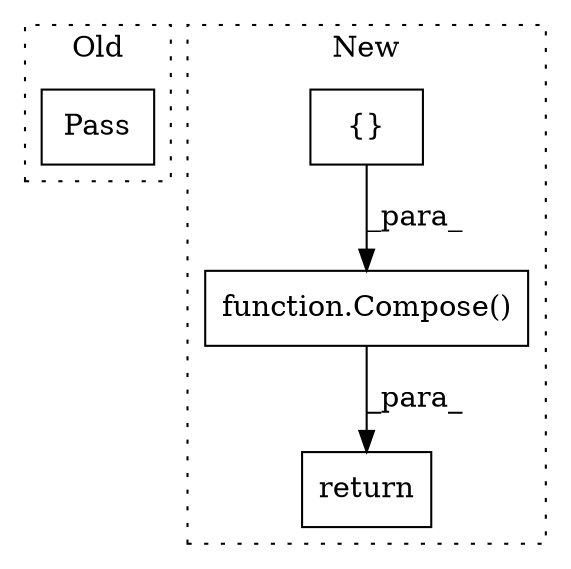 digraph G {
subgraph cluster0 {
1 [label="Pass" a="62" s="240" l="4" shape="box"];
label = "Old";
style="dotted";
}
subgraph cluster1 {
2 [label="function.Compose()" a="75" s="1295,1466" l="8,1" shape="box"];
3 [label="{}" a="59" s="1303,1456" l="14,0" shape="box"];
4 [label="return" a="93" s="1288" l="7" shape="box"];
label = "New";
style="dotted";
}
2 -> 4 [label="_para_"];
3 -> 2 [label="_para_"];
}